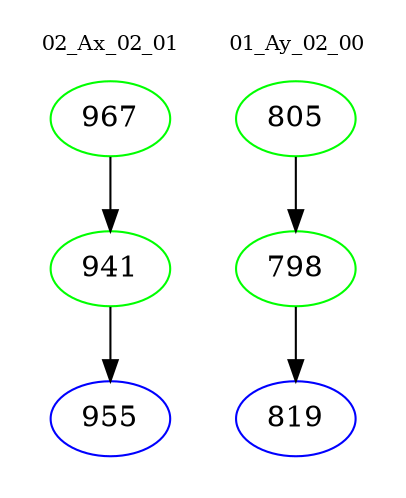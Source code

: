 digraph{
subgraph cluster_0 {
color = white
label = "02_Ax_02_01";
fontsize=10;
T0_967 [label="967", color="green"]
T0_967 -> T0_941 [color="black"]
T0_941 [label="941", color="green"]
T0_941 -> T0_955 [color="black"]
T0_955 [label="955", color="blue"]
}
subgraph cluster_1 {
color = white
label = "01_Ay_02_00";
fontsize=10;
T1_805 [label="805", color="green"]
T1_805 -> T1_798 [color="black"]
T1_798 [label="798", color="green"]
T1_798 -> T1_819 [color="black"]
T1_819 [label="819", color="blue"]
}
}
